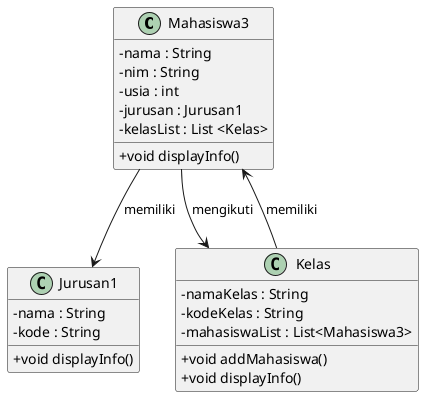 @startuml
skinparam ClassAttributeIconSize 0 

Class Mahasiswa3 {
    - nama : String
    - nim : String
    - usia : int
    - jurusan : Jurusan1
    - kelasList : List <Kelas>
    
    + void displayInfo()
}

Class Jurusan1 {
    - nama : String
    - kode : String
    
    + void displayInfo()
}

Class Kelas {
    - namaKelas : String
    - kodeKelas : String
    - mahasiswaList : List<Mahasiswa3>
    
    + void addMahasiswa()
    + void displayInfo()
}

Mahasiswa3 --> Jurusan1 : "memiliki"
Mahasiswa3 --> Kelas : "mengikuti"
Kelas --> Mahasiswa3 : "memiliki"

@enduml
